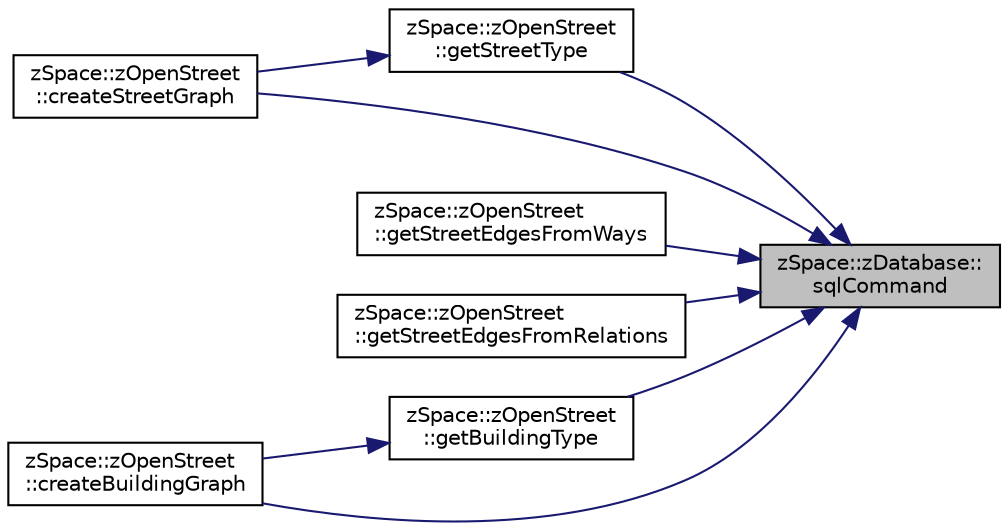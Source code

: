 digraph "zSpace::zDatabase::sqlCommand"
{
 // LATEX_PDF_SIZE
  edge [fontname="Helvetica",fontsize="10",labelfontname="Helvetica",labelfontsize="10"];
  node [fontname="Helvetica",fontsize="10",shape=record];
  rankdir="RL";
  Node12 [label="zSpace::zDatabase::\lsqlCommand",height=0.2,width=0.4,color="black", fillcolor="grey75", style="filled", fontcolor="black",tooltip="This method queries the database with the command given by the input SQL statement."];
  Node12 -> Node13 [dir="back",color="midnightblue",fontsize="10",style="solid",fontname="Helvetica"];
  Node13 [label="zSpace::zOpenStreet\l::getStreetType",height=0.2,width=0.4,color="black", fillcolor="white", style="filled",URL="$classz_space_1_1z_open_street.html#aa7f42839db83e70d8077afa3a8b7d16e",tooltip="This method gets the street type from the OSM data for the given wayId if it corresponds to a street."];
  Node13 -> Node14 [dir="back",color="midnightblue",fontsize="10",style="solid",fontname="Helvetica"];
  Node14 [label="zSpace::zOpenStreet\l::createStreetGraph",height=0.2,width=0.4,color="black", fillcolor="white", style="filled",URL="$classz_space_1_1z_open_street.html#a904bd1ba411b9cc0b439f06c409386b9",tooltip="This method creates the street graph from the OSM data."];
  Node12 -> Node14 [dir="back",color="midnightblue",fontsize="10",style="solid",fontname="Helvetica"];
  Node12 -> Node15 [dir="back",color="midnightblue",fontsize="10",style="solid",fontname="Helvetica"];
  Node15 [label="zSpace::zOpenStreet\l::getStreetEdgesFromWays",height=0.2,width=0.4,color="black", fillcolor="white", style="filled",URL="$classz_space_1_1z_open_street.html#a4f6233b0aa505d4c167e338950bf5281",tooltip="This method extracts the edges from the street graph based on the input key and value for OSM ways ta..."];
  Node12 -> Node16 [dir="back",color="midnightblue",fontsize="10",style="solid",fontname="Helvetica"];
  Node16 [label="zSpace::zOpenStreet\l::getStreetEdgesFromRelations",height=0.2,width=0.4,color="black", fillcolor="white", style="filled",URL="$classz_space_1_1z_open_street.html#a6258d9864f730d099285f54da6396614",tooltip="This method extracts the edges from the street graph based on the input key and value for OSM relatio..."];
  Node12 -> Node17 [dir="back",color="midnightblue",fontsize="10",style="solid",fontname="Helvetica"];
  Node17 [label="zSpace::zOpenStreet\l::getBuildingType",height=0.2,width=0.4,color="black", fillcolor="white", style="filled",URL="$classz_space_1_1z_open_street.html#a1bb16c896389ff73b999cc25d059deb6",tooltip="This method gets the street type from the OSM data for the given wayId if it corresponds to a street."];
  Node17 -> Node18 [dir="back",color="midnightblue",fontsize="10",style="solid",fontname="Helvetica"];
  Node18 [label="zSpace::zOpenStreet\l::createBuildingGraph",height=0.2,width=0.4,color="black", fillcolor="white", style="filled",URL="$classz_space_1_1z_open_street.html#a1c815f333ca41c75227a60c76db85884",tooltip="This method creates the building graph from the OSM data."];
  Node12 -> Node18 [dir="back",color="midnightblue",fontsize="10",style="solid",fontname="Helvetica"];
}
